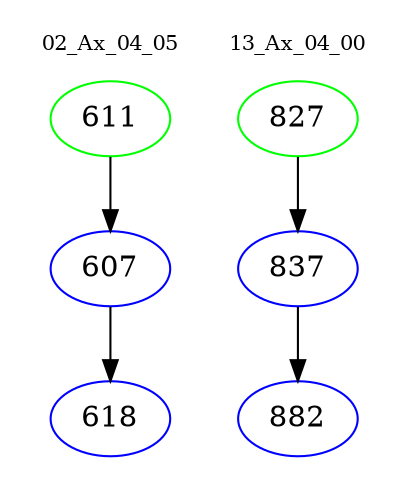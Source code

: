 digraph{
subgraph cluster_0 {
color = white
label = "02_Ax_04_05";
fontsize=10;
T0_611 [label="611", color="green"]
T0_611 -> T0_607 [color="black"]
T0_607 [label="607", color="blue"]
T0_607 -> T0_618 [color="black"]
T0_618 [label="618", color="blue"]
}
subgraph cluster_1 {
color = white
label = "13_Ax_04_00";
fontsize=10;
T1_827 [label="827", color="green"]
T1_827 -> T1_837 [color="black"]
T1_837 [label="837", color="blue"]
T1_837 -> T1_882 [color="black"]
T1_882 [label="882", color="blue"]
}
}
